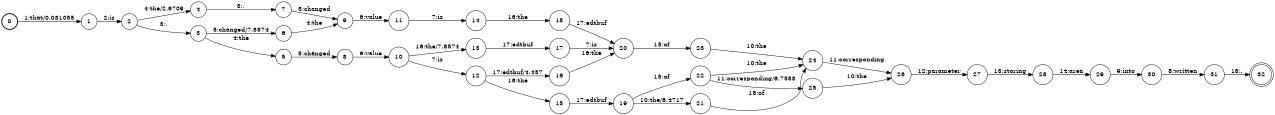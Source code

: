 digraph FST {
rankdir = LR;
size = "8.5,11";
label = "";
center = 1;
orientation = Portrait;
ranksep = "0.4";
nodesep = "0.25";
0 [label = "0", shape = circle, style = bold, fontsize = 14]
	0 -> 1 [label = "1:that/0.081055", fontsize = 14];
1 [label = "1", shape = circle, style = solid, fontsize = 14]
	1 -> 2 [label = "2:is", fontsize = 14];
2 [label = "2", shape = circle, style = solid, fontsize = 14]
	2 -> 3 [label = "3:,", fontsize = 14];
	2 -> 4 [label = "4:the/2.6709", fontsize = 14];
3 [label = "3", shape = circle, style = solid, fontsize = 14]
	3 -> 5 [label = "4:the", fontsize = 14];
	3 -> 6 [label = "5:changed/7.8574", fontsize = 14];
4 [label = "4", shape = circle, style = solid, fontsize = 14]
	4 -> 7 [label = "3:,", fontsize = 14];
5 [label = "5", shape = circle, style = solid, fontsize = 14]
	5 -> 8 [label = "5:changed", fontsize = 14];
6 [label = "6", shape = circle, style = solid, fontsize = 14]
	6 -> 9 [label = "4:the", fontsize = 14];
7 [label = "7", shape = circle, style = solid, fontsize = 14]
	7 -> 9 [label = "5:changed", fontsize = 14];
8 [label = "8", shape = circle, style = solid, fontsize = 14]
	8 -> 10 [label = "6:value", fontsize = 14];
9 [label = "9", shape = circle, style = solid, fontsize = 14]
	9 -> 11 [label = "6:value", fontsize = 14];
10 [label = "10", shape = circle, style = solid, fontsize = 14]
	10 -> 12 [label = "7:is", fontsize = 14];
	10 -> 13 [label = "16:the/7.8574", fontsize = 14];
11 [label = "11", shape = circle, style = solid, fontsize = 14]
	11 -> 14 [label = "7:is", fontsize = 14];
12 [label = "12", shape = circle, style = solid, fontsize = 14]
	12 -> 15 [label = "16:the", fontsize = 14];
	12 -> 16 [label = "17:edtbuf/4.457", fontsize = 14];
13 [label = "13", shape = circle, style = solid, fontsize = 14]
	13 -> 17 [label = "17:edtbuf", fontsize = 14];
14 [label = "14", shape = circle, style = solid, fontsize = 14]
	14 -> 18 [label = "16:the", fontsize = 14];
15 [label = "15", shape = circle, style = solid, fontsize = 14]
	15 -> 19 [label = "17:edtbuf", fontsize = 14];
16 [label = "16", shape = circle, style = solid, fontsize = 14]
	16 -> 20 [label = "16:the", fontsize = 14];
17 [label = "17", shape = circle, style = solid, fontsize = 14]
	17 -> 20 [label = "7:is", fontsize = 14];
18 [label = "18", shape = circle, style = solid, fontsize = 14]
	18 -> 20 [label = "17:edtbuf", fontsize = 14];
19 [label = "19", shape = circle, style = solid, fontsize = 14]
	19 -> 21 [label = "10:the/6.4717", fontsize = 14];
	19 -> 22 [label = "15:of", fontsize = 14];
20 [label = "20", shape = circle, style = solid, fontsize = 14]
	20 -> 23 [label = "15:of", fontsize = 14];
21 [label = "21", shape = circle, style = solid, fontsize = 14]
	21 -> 24 [label = "15:of", fontsize = 14];
22 [label = "22", shape = circle, style = solid, fontsize = 14]
	22 -> 24 [label = "10:the", fontsize = 14];
	22 -> 25 [label = "11:corresponding/6.7588", fontsize = 14];
23 [label = "23", shape = circle, style = solid, fontsize = 14]
	23 -> 24 [label = "10:the", fontsize = 14];
24 [label = "24", shape = circle, style = solid, fontsize = 14]
	24 -> 26 [label = "11:corresponding", fontsize = 14];
25 [label = "25", shape = circle, style = solid, fontsize = 14]
	25 -> 26 [label = "10:the", fontsize = 14];
26 [label = "26", shape = circle, style = solid, fontsize = 14]
	26 -> 27 [label = "12:parameter", fontsize = 14];
27 [label = "27", shape = circle, style = solid, fontsize = 14]
	27 -> 28 [label = "13:storing", fontsize = 14];
28 [label = "28", shape = circle, style = solid, fontsize = 14]
	28 -> 29 [label = "14:area", fontsize = 14];
29 [label = "29", shape = circle, style = solid, fontsize = 14]
	29 -> 30 [label = "9:into", fontsize = 14];
30 [label = "30", shape = circle, style = solid, fontsize = 14]
	30 -> 31 [label = "8:written", fontsize = 14];
31 [label = "31", shape = circle, style = solid, fontsize = 14]
	31 -> 32 [label = "18:.", fontsize = 14];
32 [label = "32", shape = doublecircle, style = solid, fontsize = 14]
}
